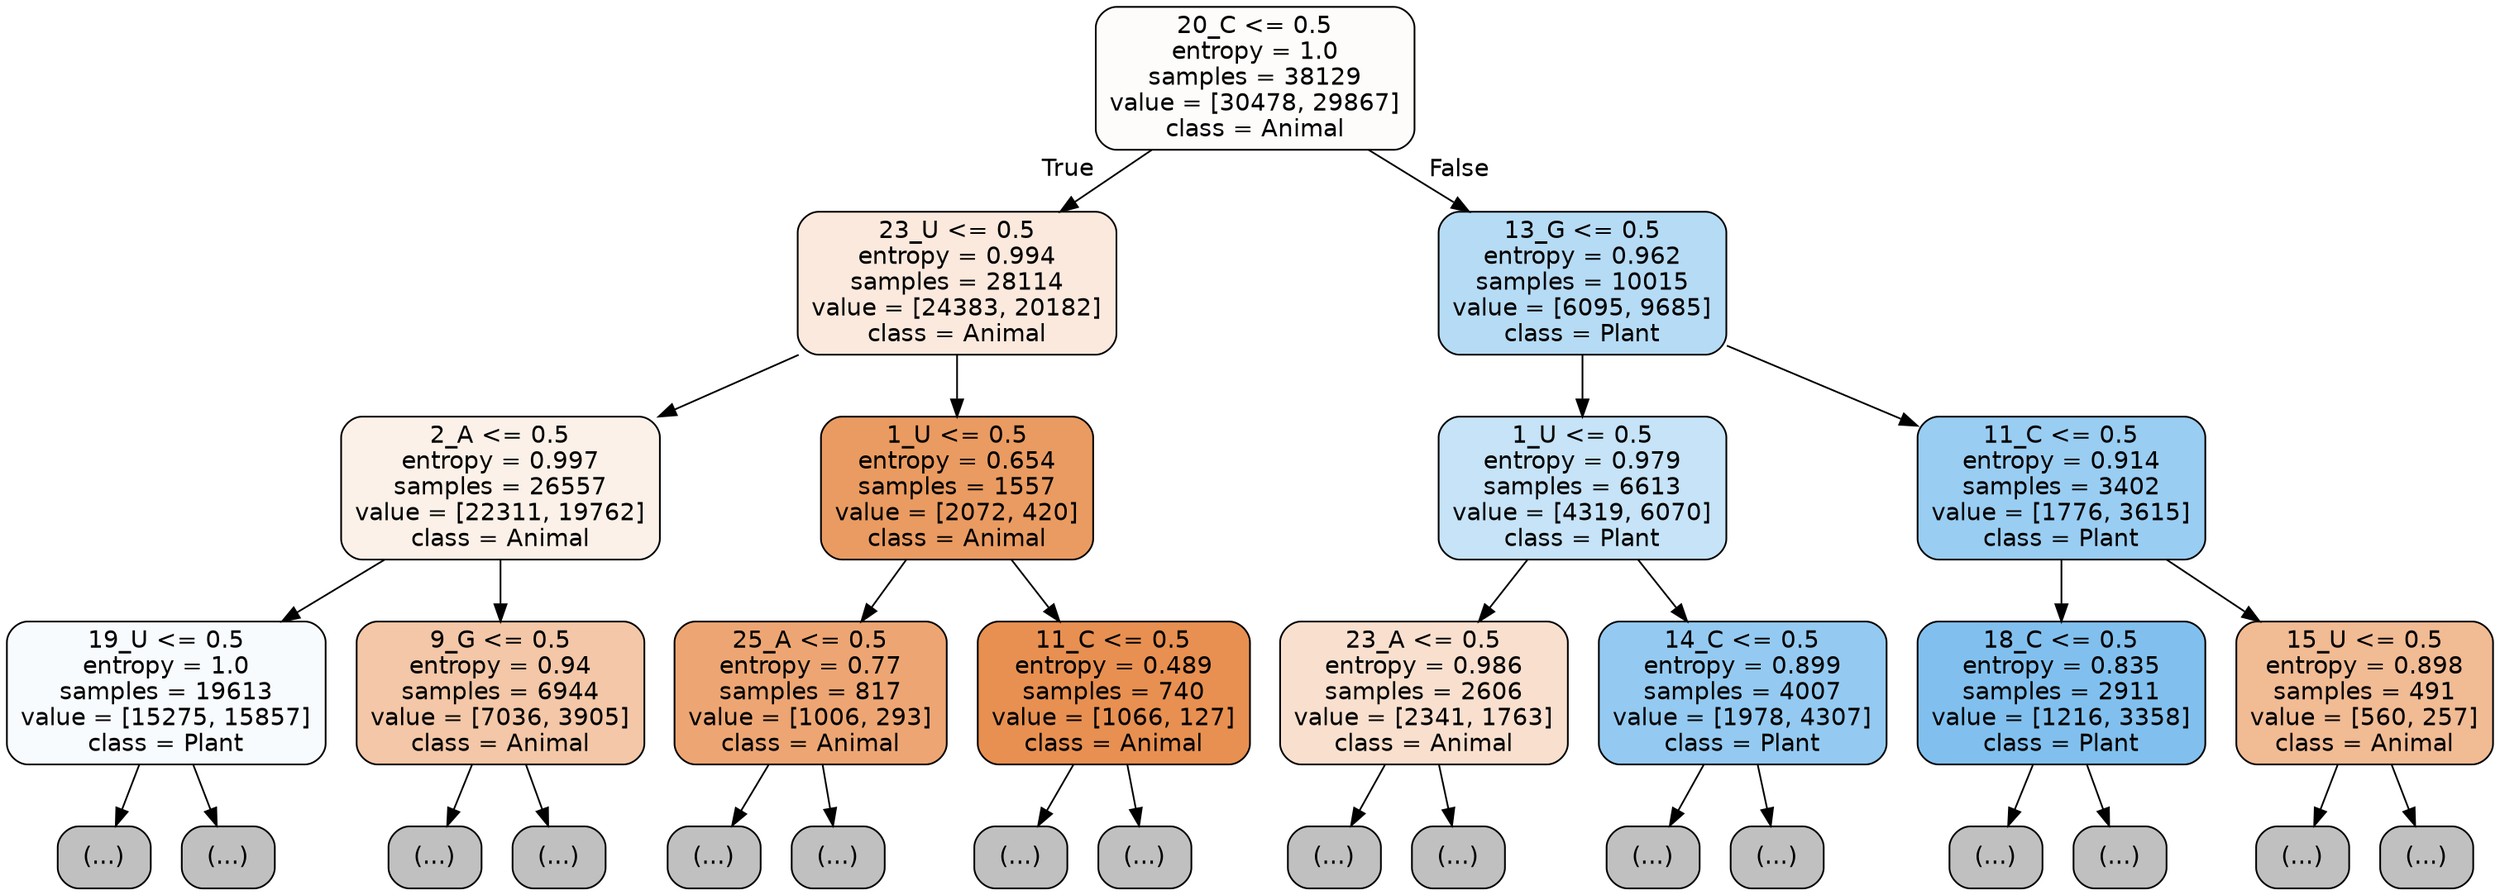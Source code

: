 digraph Tree {
node [shape=box, style="filled, rounded", color="black", fontname="helvetica"] ;
edge [fontname="helvetica"] ;
0 [label="20_C <= 0.5\nentropy = 1.0\nsamples = 38129\nvalue = [30478, 29867]\nclass = Animal", fillcolor="#fefcfb"] ;
1 [label="23_U <= 0.5\nentropy = 0.994\nsamples = 28114\nvalue = [24383, 20182]\nclass = Animal", fillcolor="#fbe9dd"] ;
0 -> 1 [labeldistance=2.5, labelangle=45, headlabel="True"] ;
2 [label="2_A <= 0.5\nentropy = 0.997\nsamples = 26557\nvalue = [22311, 19762]\nclass = Animal", fillcolor="#fcf1e8"] ;
1 -> 2 ;
3 [label="19_U <= 0.5\nentropy = 1.0\nsamples = 19613\nvalue = [15275, 15857]\nclass = Plant", fillcolor="#f8fbfe"] ;
2 -> 3 ;
4 [label="(...)", fillcolor="#C0C0C0"] ;
3 -> 4 ;
6923 [label="(...)", fillcolor="#C0C0C0"] ;
3 -> 6923 ;
9152 [label="9_G <= 0.5\nentropy = 0.94\nsamples = 6944\nvalue = [7036, 3905]\nclass = Animal", fillcolor="#f3c7a7"] ;
2 -> 9152 ;
9153 [label="(...)", fillcolor="#C0C0C0"] ;
9152 -> 9153 ;
11398 [label="(...)", fillcolor="#C0C0C0"] ;
9152 -> 11398 ;
12169 [label="1_U <= 0.5\nentropy = 0.654\nsamples = 1557\nvalue = [2072, 420]\nclass = Animal", fillcolor="#ea9b61"] ;
1 -> 12169 ;
12170 [label="25_A <= 0.5\nentropy = 0.77\nsamples = 817\nvalue = [1006, 293]\nclass = Animal", fillcolor="#eda673"] ;
12169 -> 12170 ;
12171 [label="(...)", fillcolor="#C0C0C0"] ;
12170 -> 12171 ;
12518 [label="(...)", fillcolor="#C0C0C0"] ;
12170 -> 12518 ;
12525 [label="11_C <= 0.5\nentropy = 0.489\nsamples = 740\nvalue = [1066, 127]\nclass = Animal", fillcolor="#e89051"] ;
12169 -> 12525 ;
12526 [label="(...)", fillcolor="#C0C0C0"] ;
12525 -> 12526 ;
12681 [label="(...)", fillcolor="#C0C0C0"] ;
12525 -> 12681 ;
12736 [label="13_G <= 0.5\nentropy = 0.962\nsamples = 10015\nvalue = [6095, 9685]\nclass = Plant", fillcolor="#b6dbf5"] ;
0 -> 12736 [labeldistance=2.5, labelangle=-45, headlabel="False"] ;
12737 [label="1_U <= 0.5\nentropy = 0.979\nsamples = 6613\nvalue = [4319, 6070]\nclass = Plant", fillcolor="#c6e3f7"] ;
12736 -> 12737 ;
12738 [label="23_A <= 0.5\nentropy = 0.986\nsamples = 2606\nvalue = [2341, 1763]\nclass = Animal", fillcolor="#f9e0ce"] ;
12737 -> 12738 ;
12739 [label="(...)", fillcolor="#C0C0C0"] ;
12738 -> 12739 ;
14234 [label="(...)", fillcolor="#C0C0C0"] ;
12738 -> 14234 ;
14323 [label="14_C <= 0.5\nentropy = 0.899\nsamples = 4007\nvalue = [1978, 4307]\nclass = Plant", fillcolor="#94caf1"] ;
12737 -> 14323 ;
14324 [label="(...)", fillcolor="#C0C0C0"] ;
14323 -> 14324 ;
15275 [label="(...)", fillcolor="#C0C0C0"] ;
14323 -> 15275 ;
15658 [label="11_C <= 0.5\nentropy = 0.914\nsamples = 3402\nvalue = [1776, 3615]\nclass = Plant", fillcolor="#9acdf2"] ;
12736 -> 15658 ;
15659 [label="18_C <= 0.5\nentropy = 0.835\nsamples = 2911\nvalue = [1216, 3358]\nclass = Plant", fillcolor="#81c0ee"] ;
15658 -> 15659 ;
15660 [label="(...)", fillcolor="#C0C0C0"] ;
15659 -> 15660 ;
16319 [label="(...)", fillcolor="#C0C0C0"] ;
15659 -> 16319 ;
16532 [label="15_U <= 0.5\nentropy = 0.898\nsamples = 491\nvalue = [560, 257]\nclass = Animal", fillcolor="#f1bb94"] ;
15658 -> 16532 ;
16533 [label="(...)", fillcolor="#C0C0C0"] ;
16532 -> 16533 ;
16704 [label="(...)", fillcolor="#C0C0C0"] ;
16532 -> 16704 ;
}